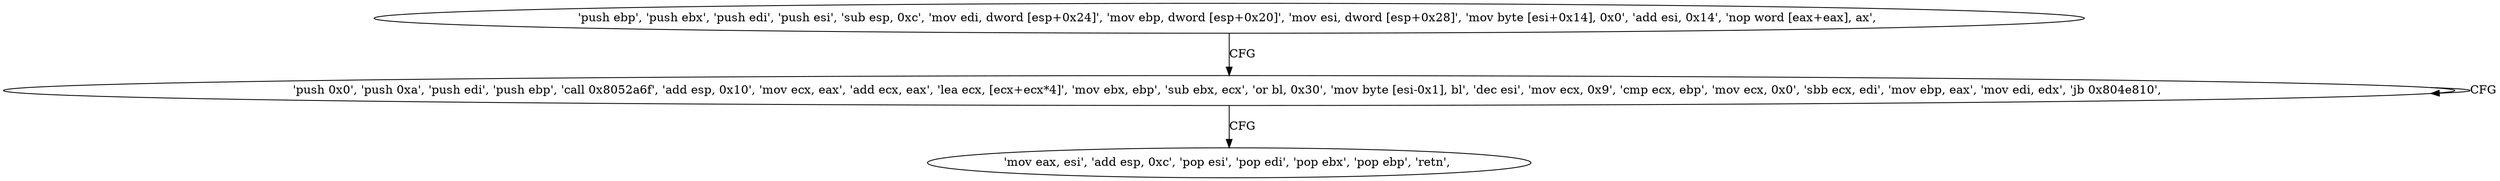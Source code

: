 digraph "func" {
"134539248" [label = "'push ebp', 'push ebx', 'push edi', 'push esi', 'sub esp, 0xc', 'mov edi, dword [esp+0x24]', 'mov ebp, dword [esp+0x20]', 'mov esi, dword [esp+0x28]', 'mov byte [esi+0x14], 0x0', 'add esi, 0x14', 'nop word [eax+eax], ax', " ]
"134539280" [label = "'push 0x0', 'push 0xa', 'push edi', 'push ebp', 'call 0x8052a6f', 'add esp, 0x10', 'mov ecx, eax', 'add ecx, eax', 'lea ecx, [ecx+ecx*4]', 'mov ebx, ebp', 'sub ebx, ecx', 'or bl, 0x30', 'mov byte [esi-0x1], bl', 'dec esi', 'mov ecx, 0x9', 'cmp ecx, ebp', 'mov ecx, 0x0', 'sbb ecx, edi', 'mov ebp, eax', 'mov edi, edx', 'jb 0x804e810', " ]
"134539332" [label = "'mov eax, esi', 'add esp, 0xc', 'pop esi', 'pop edi', 'pop ebx', 'pop ebp', 'retn', " ]
"134539248" -> "134539280" [ label = "CFG" ]
"134539280" -> "134539280" [ label = "CFG" ]
"134539280" -> "134539332" [ label = "CFG" ]
}

